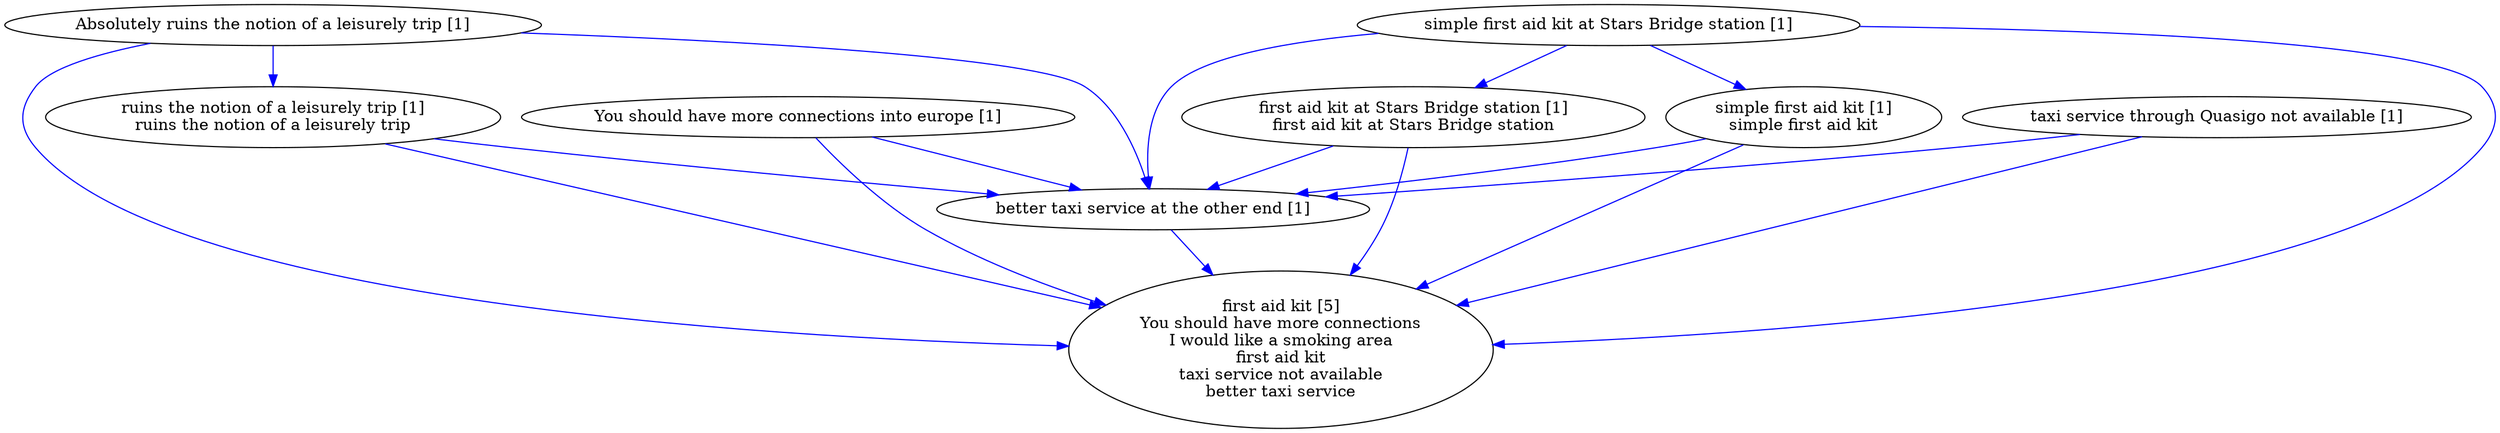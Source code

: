 digraph collapsedGraph {
"first aid kit [5]\nYou should have more connections\nI would like a smoking area\nfirst aid kit\ntaxi service not available\nbetter taxi service""Absolutely ruins the notion of a leisurely trip [1]""ruins the notion of a leisurely trip [1]\nruins the notion of a leisurely trip""You should have more connections into europe [1]""better taxi service at the other end [1]""simple first aid kit at Stars Bridge station [1]""first aid kit at Stars Bridge station [1]\nfirst aid kit at Stars Bridge station""simple first aid kit [1]\nsimple first aid kit""taxi service through Quasigo not available [1]""simple first aid kit at Stars Bridge station [1]" -> "better taxi service at the other end [1]" [color=blue]
"first aid kit at Stars Bridge station [1]\nfirst aid kit at Stars Bridge station" -> "first aid kit [5]\nYou should have more connections\nI would like a smoking area\nfirst aid kit\ntaxi service not available\nbetter taxi service" [color=blue]
"ruins the notion of a leisurely trip [1]\nruins the notion of a leisurely trip" -> "first aid kit [5]\nYou should have more connections\nI would like a smoking area\nfirst aid kit\ntaxi service not available\nbetter taxi service" [color=blue]
"You should have more connections into europe [1]" -> "better taxi service at the other end [1]" [color=blue]
"simple first aid kit [1]\nsimple first aid kit" -> "better taxi service at the other end [1]" [color=blue]
"Absolutely ruins the notion of a leisurely trip [1]" -> "first aid kit [5]\nYou should have more connections\nI would like a smoking area\nfirst aid kit\ntaxi service not available\nbetter taxi service" [color=blue]
"better taxi service at the other end [1]" -> "first aid kit [5]\nYou should have more connections\nI would like a smoking area\nfirst aid kit\ntaxi service not available\nbetter taxi service" [color=blue]
"simple first aid kit [1]\nsimple first aid kit" -> "first aid kit [5]\nYou should have more connections\nI would like a smoking area\nfirst aid kit\ntaxi service not available\nbetter taxi service" [color=blue]
"You should have more connections into europe [1]" -> "first aid kit [5]\nYou should have more connections\nI would like a smoking area\nfirst aid kit\ntaxi service not available\nbetter taxi service" [color=blue]
"simple first aid kit at Stars Bridge station [1]" -> "first aid kit [5]\nYou should have more connections\nI would like a smoking area\nfirst aid kit\ntaxi service not available\nbetter taxi service" [color=blue]
"first aid kit at Stars Bridge station [1]\nfirst aid kit at Stars Bridge station" -> "better taxi service at the other end [1]" [color=blue]
"taxi service through Quasigo not available [1]" -> "first aid kit [5]\nYou should have more connections\nI would like a smoking area\nfirst aid kit\ntaxi service not available\nbetter taxi service" [color=blue]
"taxi service through Quasigo not available [1]" -> "better taxi service at the other end [1]" [color=blue]
"Absolutely ruins the notion of a leisurely trip [1]" -> "better taxi service at the other end [1]" [color=blue]
"ruins the notion of a leisurely trip [1]\nruins the notion of a leisurely trip" -> "better taxi service at the other end [1]" [color=blue]
"Absolutely ruins the notion of a leisurely trip [1]" -> "ruins the notion of a leisurely trip [1]\nruins the notion of a leisurely trip" [color=blue]
"simple first aid kit at Stars Bridge station [1]" -> "first aid kit at Stars Bridge station [1]\nfirst aid kit at Stars Bridge station" [color=blue]
"simple first aid kit at Stars Bridge station [1]" -> "simple first aid kit [1]\nsimple first aid kit" [color=blue]
}